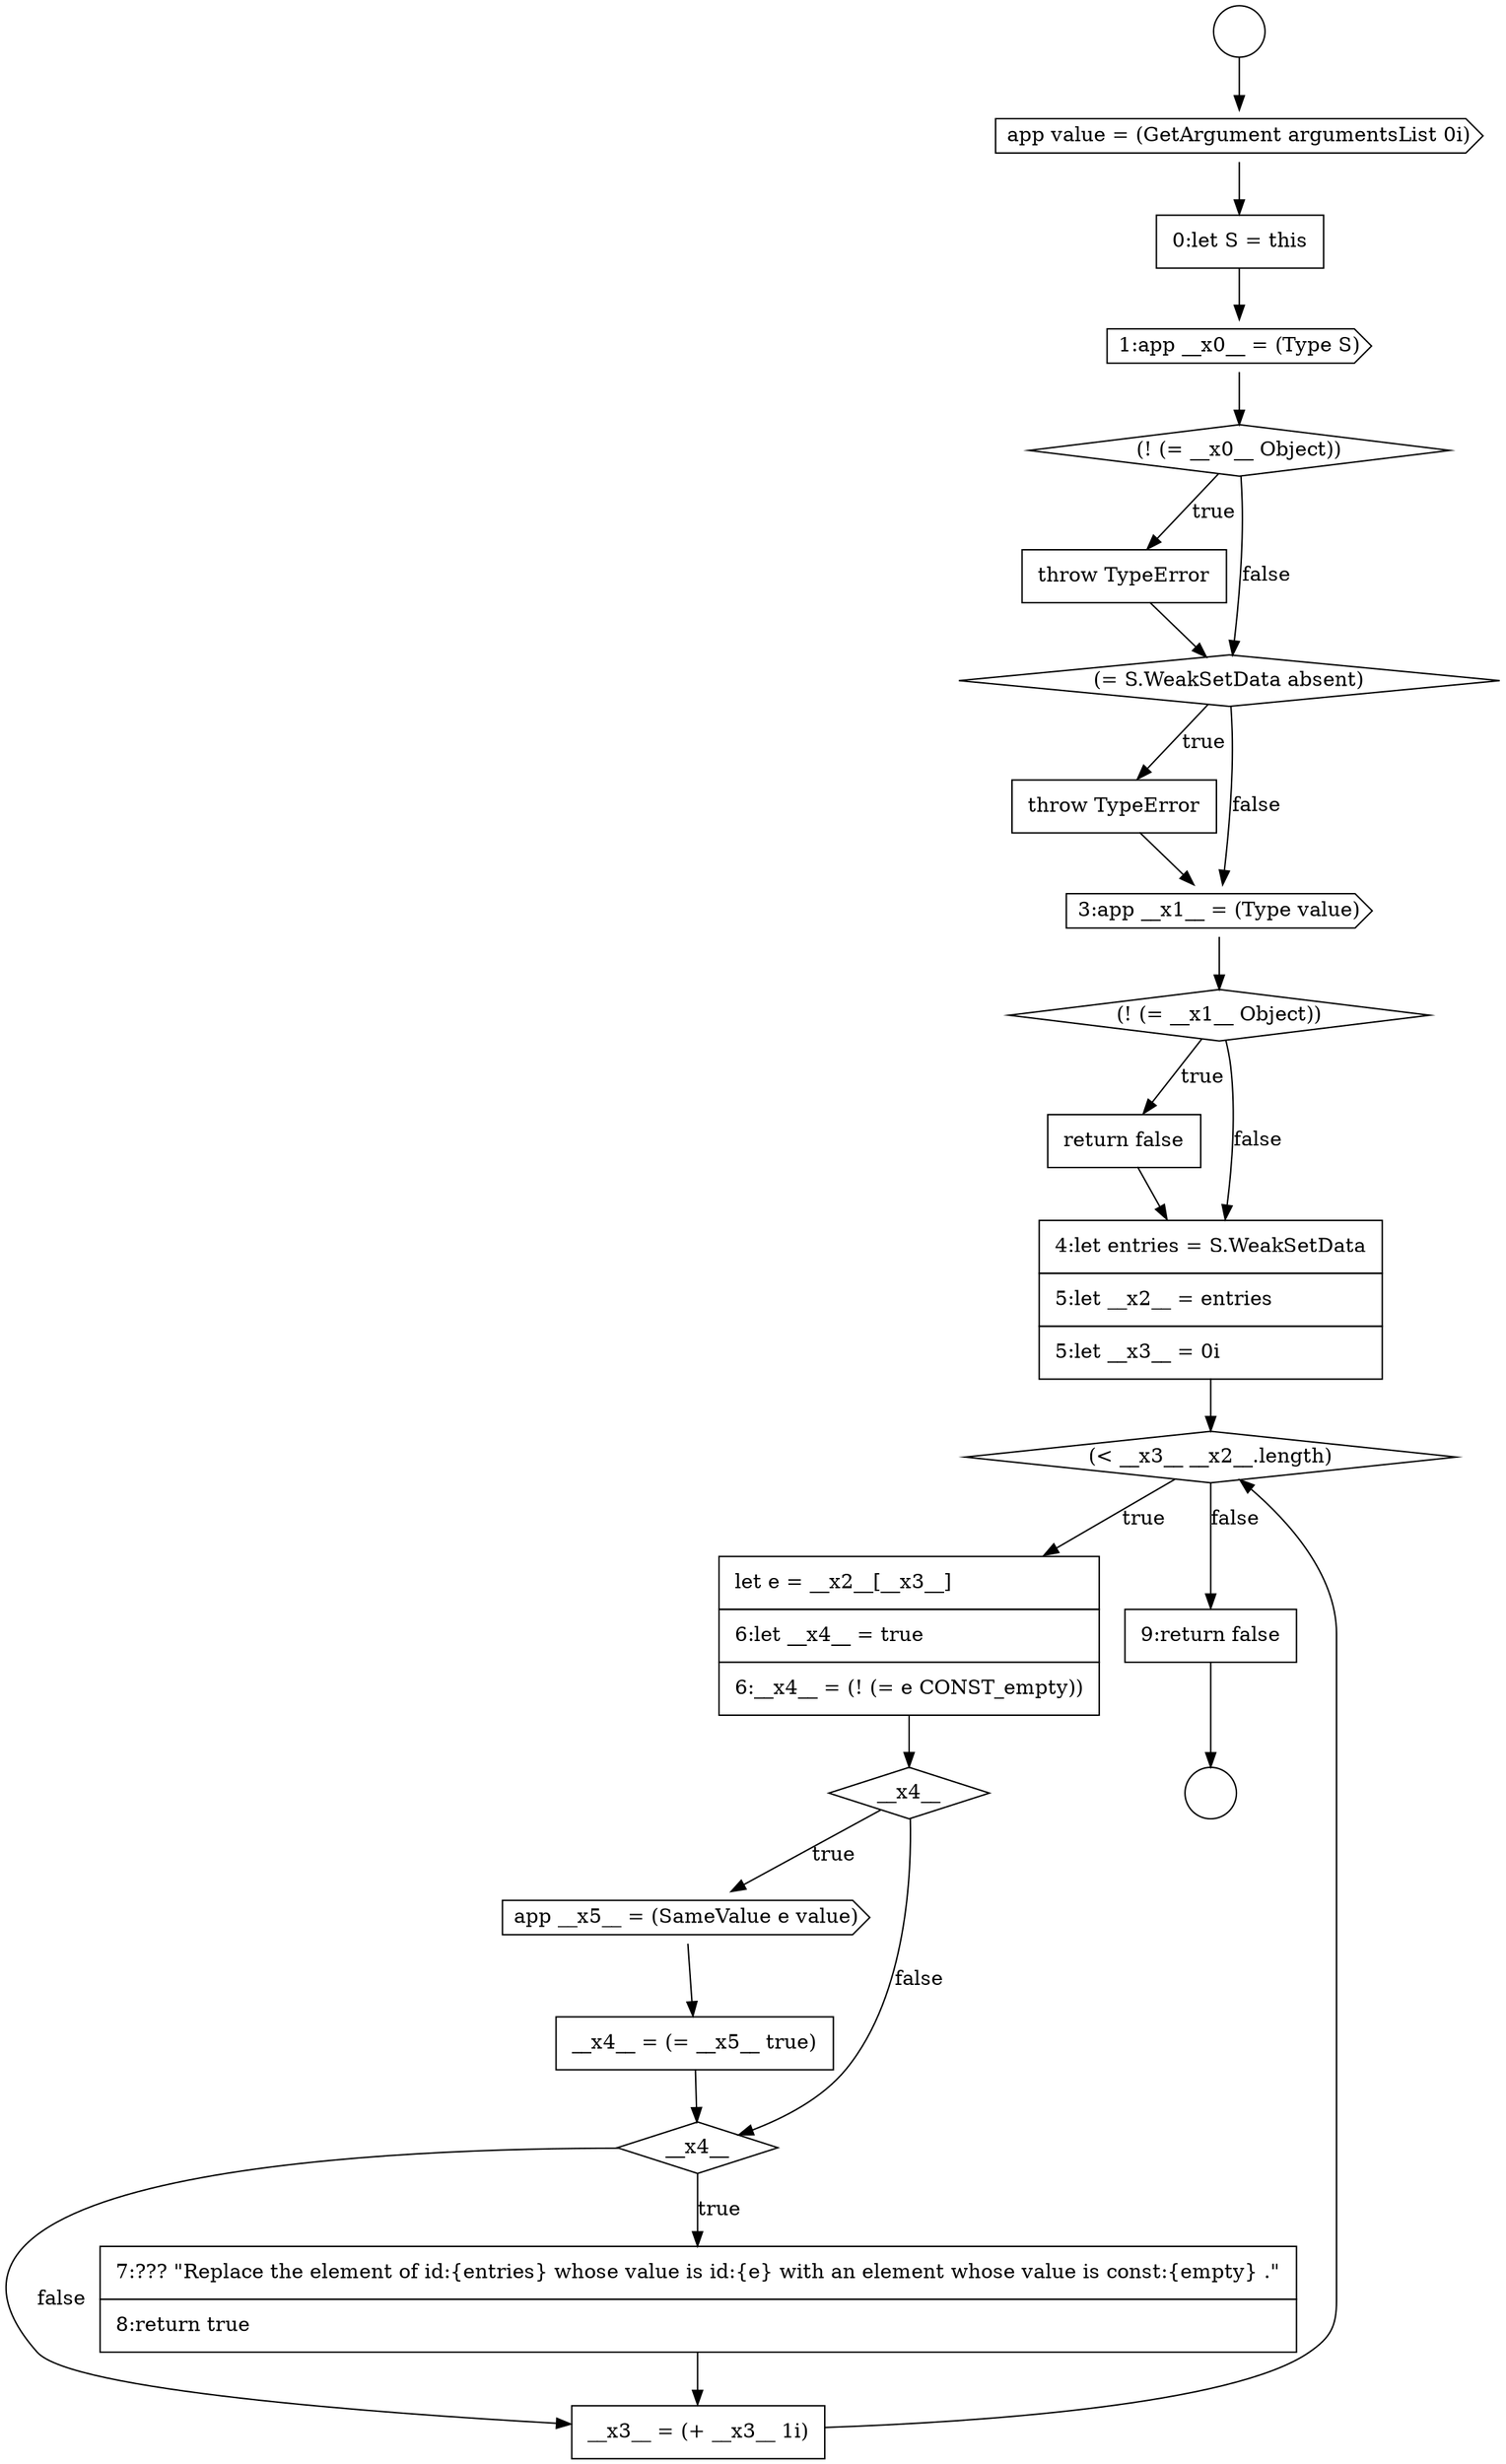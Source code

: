 digraph {
  node15303 [shape=cds, label=<<font color="black">app value = (GetArgument argumentsList 0i)</font>> color="black" fillcolor="white" style=filled]
  node15314 [shape=diamond, label=<<font color="black">(&lt; __x3__ __x2__.length)</font>> color="black" fillcolor="white" style=filled]
  node15318 [shape=none, margin=0, label=<<font color="black">
    <table border="0" cellborder="1" cellspacing="0" cellpadding="10">
      <tr><td align="left">__x4__ = (= __x5__ true)</td></tr>
    </table>
  </font>> color="black" fillcolor="white" style=filled]
  node15311 [shape=diamond, label=<<font color="black">(! (= __x1__ Object))</font>> color="black" fillcolor="white" style=filled]
  node15306 [shape=diamond, label=<<font color="black">(! (= __x0__ Object))</font>> color="black" fillcolor="white" style=filled]
  node15321 [shape=none, margin=0, label=<<font color="black">
    <table border="0" cellborder="1" cellspacing="0" cellpadding="10">
      <tr><td align="left">__x3__ = (+ __x3__ 1i)</td></tr>
    </table>
  </font>> color="black" fillcolor="white" style=filled]
  node15312 [shape=none, margin=0, label=<<font color="black">
    <table border="0" cellborder="1" cellspacing="0" cellpadding="10">
      <tr><td align="left">return false</td></tr>
    </table>
  </font>> color="black" fillcolor="white" style=filled]
  node15307 [shape=none, margin=0, label=<<font color="black">
    <table border="0" cellborder="1" cellspacing="0" cellpadding="10">
      <tr><td align="left">throw TypeError</td></tr>
    </table>
  </font>> color="black" fillcolor="white" style=filled]
  node15320 [shape=none, margin=0, label=<<font color="black">
    <table border="0" cellborder="1" cellspacing="0" cellpadding="10">
      <tr><td align="left">7:??? &quot;Replace the element of id:{entries} whose value is id:{e} with an element whose value is const:{empty} .&quot;</td></tr>
      <tr><td align="left">8:return true</td></tr>
    </table>
  </font>> color="black" fillcolor="white" style=filled]
  node15316 [shape=diamond, label=<<font color="black">__x4__</font>> color="black" fillcolor="white" style=filled]
  node15301 [shape=circle label=" " color="black" fillcolor="white" style=filled]
  node15308 [shape=diamond, label=<<font color="black">(= S.WeakSetData absent)</font>> color="black" fillcolor="white" style=filled]
  node15309 [shape=none, margin=0, label=<<font color="black">
    <table border="0" cellborder="1" cellspacing="0" cellpadding="10">
      <tr><td align="left">throw TypeError</td></tr>
    </table>
  </font>> color="black" fillcolor="white" style=filled]
  node15315 [shape=none, margin=0, label=<<font color="black">
    <table border="0" cellborder="1" cellspacing="0" cellpadding="10">
      <tr><td align="left">let e = __x2__[__x3__]</td></tr>
      <tr><td align="left">6:let __x4__ = true</td></tr>
      <tr><td align="left">6:__x4__ = (! (= e CONST_empty))</td></tr>
    </table>
  </font>> color="black" fillcolor="white" style=filled]
  node15302 [shape=circle label=" " color="black" fillcolor="white" style=filled]
  node15313 [shape=none, margin=0, label=<<font color="black">
    <table border="0" cellborder="1" cellspacing="0" cellpadding="10">
      <tr><td align="left">4:let entries = S.WeakSetData</td></tr>
      <tr><td align="left">5:let __x2__ = entries</td></tr>
      <tr><td align="left">5:let __x3__ = 0i</td></tr>
    </table>
  </font>> color="black" fillcolor="white" style=filled]
  node15322 [shape=none, margin=0, label=<<font color="black">
    <table border="0" cellborder="1" cellspacing="0" cellpadding="10">
      <tr><td align="left">9:return false</td></tr>
    </table>
  </font>> color="black" fillcolor="white" style=filled]
  node15317 [shape=cds, label=<<font color="black">app __x5__ = (SameValue e value)</font>> color="black" fillcolor="white" style=filled]
  node15304 [shape=none, margin=0, label=<<font color="black">
    <table border="0" cellborder="1" cellspacing="0" cellpadding="10">
      <tr><td align="left">0:let S = this</td></tr>
    </table>
  </font>> color="black" fillcolor="white" style=filled]
  node15319 [shape=diamond, label=<<font color="black">__x4__</font>> color="black" fillcolor="white" style=filled]
  node15310 [shape=cds, label=<<font color="black">3:app __x1__ = (Type value)</font>> color="black" fillcolor="white" style=filled]
  node15305 [shape=cds, label=<<font color="black">1:app __x0__ = (Type S)</font>> color="black" fillcolor="white" style=filled]
  node15310 -> node15311 [ color="black"]
  node15320 -> node15321 [ color="black"]
  node15306 -> node15307 [label=<<font color="black">true</font>> color="black"]
  node15306 -> node15308 [label=<<font color="black">false</font>> color="black"]
  node15304 -> node15305 [ color="black"]
  node15319 -> node15320 [label=<<font color="black">true</font>> color="black"]
  node15319 -> node15321 [label=<<font color="black">false</font>> color="black"]
  node15305 -> node15306 [ color="black"]
  node15303 -> node15304 [ color="black"]
  node15314 -> node15315 [label=<<font color="black">true</font>> color="black"]
  node15314 -> node15322 [label=<<font color="black">false</font>> color="black"]
  node15317 -> node15318 [ color="black"]
  node15313 -> node15314 [ color="black"]
  node15315 -> node15316 [ color="black"]
  node15309 -> node15310 [ color="black"]
  node15311 -> node15312 [label=<<font color="black">true</font>> color="black"]
  node15311 -> node15313 [label=<<font color="black">false</font>> color="black"]
  node15312 -> node15313 [ color="black"]
  node15322 -> node15302 [ color="black"]
  node15321 -> node15314 [ color="black"]
  node15316 -> node15317 [label=<<font color="black">true</font>> color="black"]
  node15316 -> node15319 [label=<<font color="black">false</font>> color="black"]
  node15301 -> node15303 [ color="black"]
  node15308 -> node15309 [label=<<font color="black">true</font>> color="black"]
  node15308 -> node15310 [label=<<font color="black">false</font>> color="black"]
  node15307 -> node15308 [ color="black"]
  node15318 -> node15319 [ color="black"]
}

